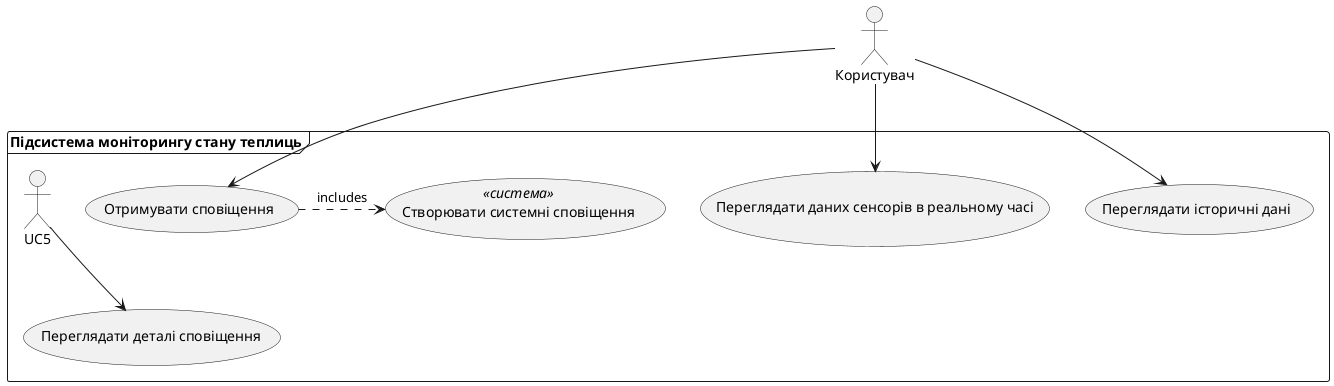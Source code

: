 @startuml
actor "Користувач" as User

frame "Підсистема моніторингу стану теплиць" {
    usecase "Переглядати даних сенсорів в реальному часі" as UC1
    usecase "Отримувати сповіщення" as UC2
    usecase "Створювати системні сповіщення" as UC3 <<система>>
    usecase "Переглядати історичні дані" as UC4
    usecase "Переглядати деталі сповіщення" as UC6

    User --> UC1
    User --> UC2
    UC2 .> UC3 : includes
    UC5 --> UC6
    User --> UC4
}
@enduml
